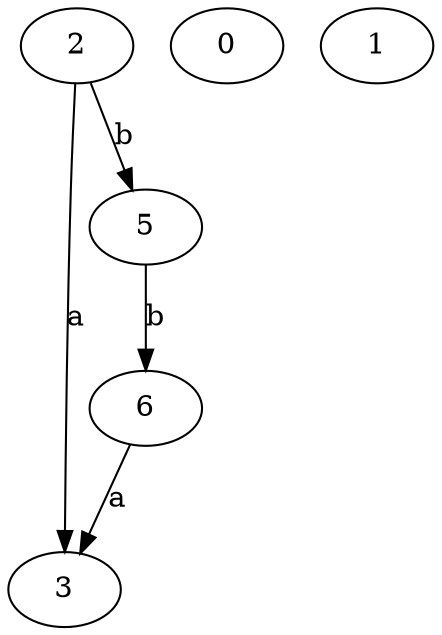 strict digraph  {
2;
3;
0;
5;
6;
1;
2 -> 3  [label=a];
2 -> 5  [label=b];
5 -> 6  [label=b];
6 -> 3  [label=a];
}
